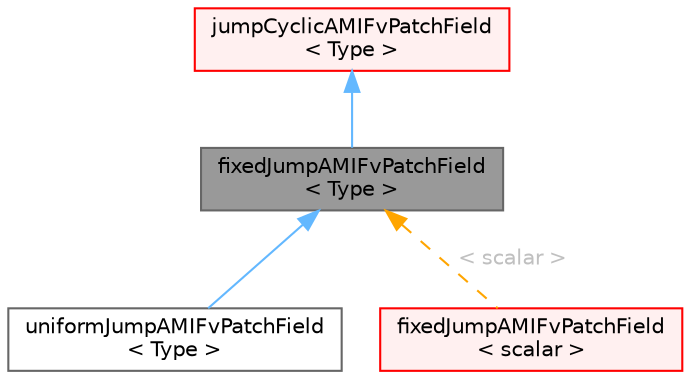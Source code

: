 digraph "fixedJumpAMIFvPatchField&lt; Type &gt;"
{
 // LATEX_PDF_SIZE
  bgcolor="transparent";
  edge [fontname=Helvetica,fontsize=10,labelfontname=Helvetica,labelfontsize=10];
  node [fontname=Helvetica,fontsize=10,shape=box,height=0.2,width=0.4];
  Node1 [id="Node000001",label="fixedJumpAMIFvPatchField\l\< Type \>",height=0.2,width=0.4,color="gray40", fillcolor="grey60", style="filled", fontcolor="black",tooltip="This boundary condition provides a jump condition, across non-conformal cyclic path-pairs,..."];
  Node2 -> Node1 [id="edge1_Node000001_Node000002",dir="back",color="steelblue1",style="solid",tooltip=" "];
  Node2 [id="Node000002",label="jumpCyclicAMIFvPatchField\l\< Type \>",height=0.2,width=0.4,color="red", fillcolor="#FFF0F0", style="filled",URL="$classFoam_1_1jumpCyclicAMIFvPatchField.html",tooltip="This boundary condition provides a base class that enforces a cyclic condition with a specified 'jump..."];
  Node1 -> Node17 [id="edge2_Node000001_Node000017",dir="back",color="steelblue1",style="solid",tooltip=" "];
  Node17 [id="Node000017",label="uniformJumpAMIFvPatchField\l\< Type \>",height=0.2,width=0.4,color="gray40", fillcolor="white", style="filled",URL="$classFoam_1_1uniformJumpAMIFvPatchField.html",tooltip="This boundary condition provides a jump condition, using the cyclicAMI condition as a base...."];
  Node1 -> Node18 [id="edge3_Node000001_Node000018",dir="back",color="orange",style="dashed",tooltip=" ",label=" \< scalar \>",fontcolor="grey" ];
  Node18 [id="Node000018",label="fixedJumpAMIFvPatchField\l\< scalar \>",height=0.2,width=0.4,color="red", fillcolor="#FFF0F0", style="filled",URL="$classFoam_1_1fixedJumpAMIFvPatchField.html",tooltip=" "];
}
